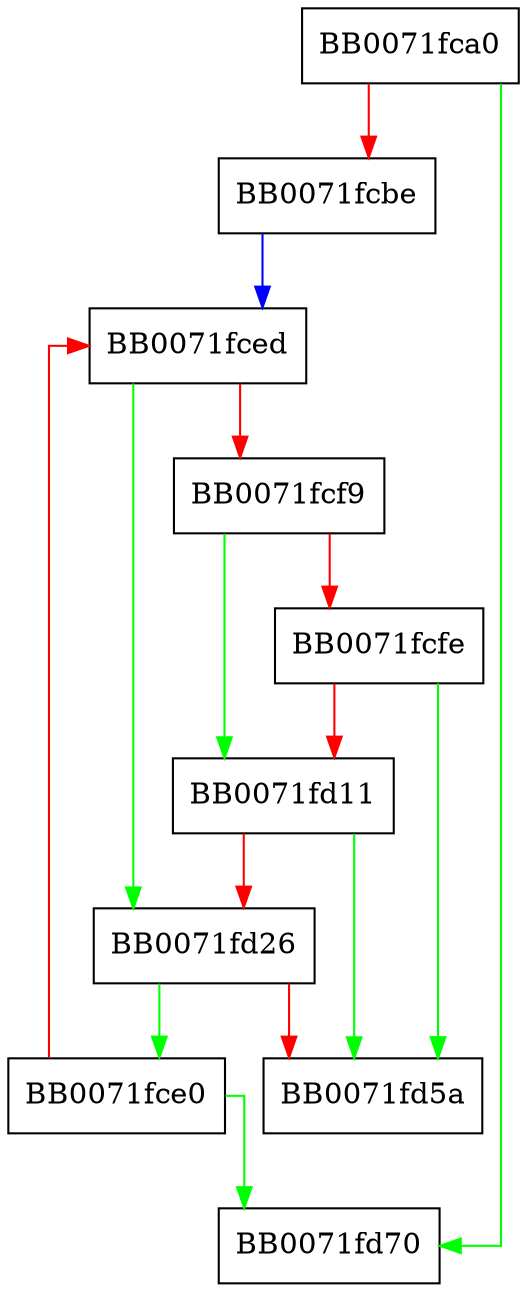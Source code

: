 digraph ASN1_buf_print {
  node [shape="box"];
  graph [splines=ortho];
  BB0071fca0 -> BB0071fd70 [color="green"];
  BB0071fca0 -> BB0071fcbe [color="red"];
  BB0071fcbe -> BB0071fced [color="blue"];
  BB0071fce0 -> BB0071fd70 [color="green"];
  BB0071fce0 -> BB0071fced [color="red"];
  BB0071fced -> BB0071fd26 [color="green"];
  BB0071fced -> BB0071fcf9 [color="red"];
  BB0071fcf9 -> BB0071fd11 [color="green"];
  BB0071fcf9 -> BB0071fcfe [color="red"];
  BB0071fcfe -> BB0071fd5a [color="green"];
  BB0071fcfe -> BB0071fd11 [color="red"];
  BB0071fd11 -> BB0071fd5a [color="green"];
  BB0071fd11 -> BB0071fd26 [color="red"];
  BB0071fd26 -> BB0071fce0 [color="green"];
  BB0071fd26 -> BB0071fd5a [color="red"];
}